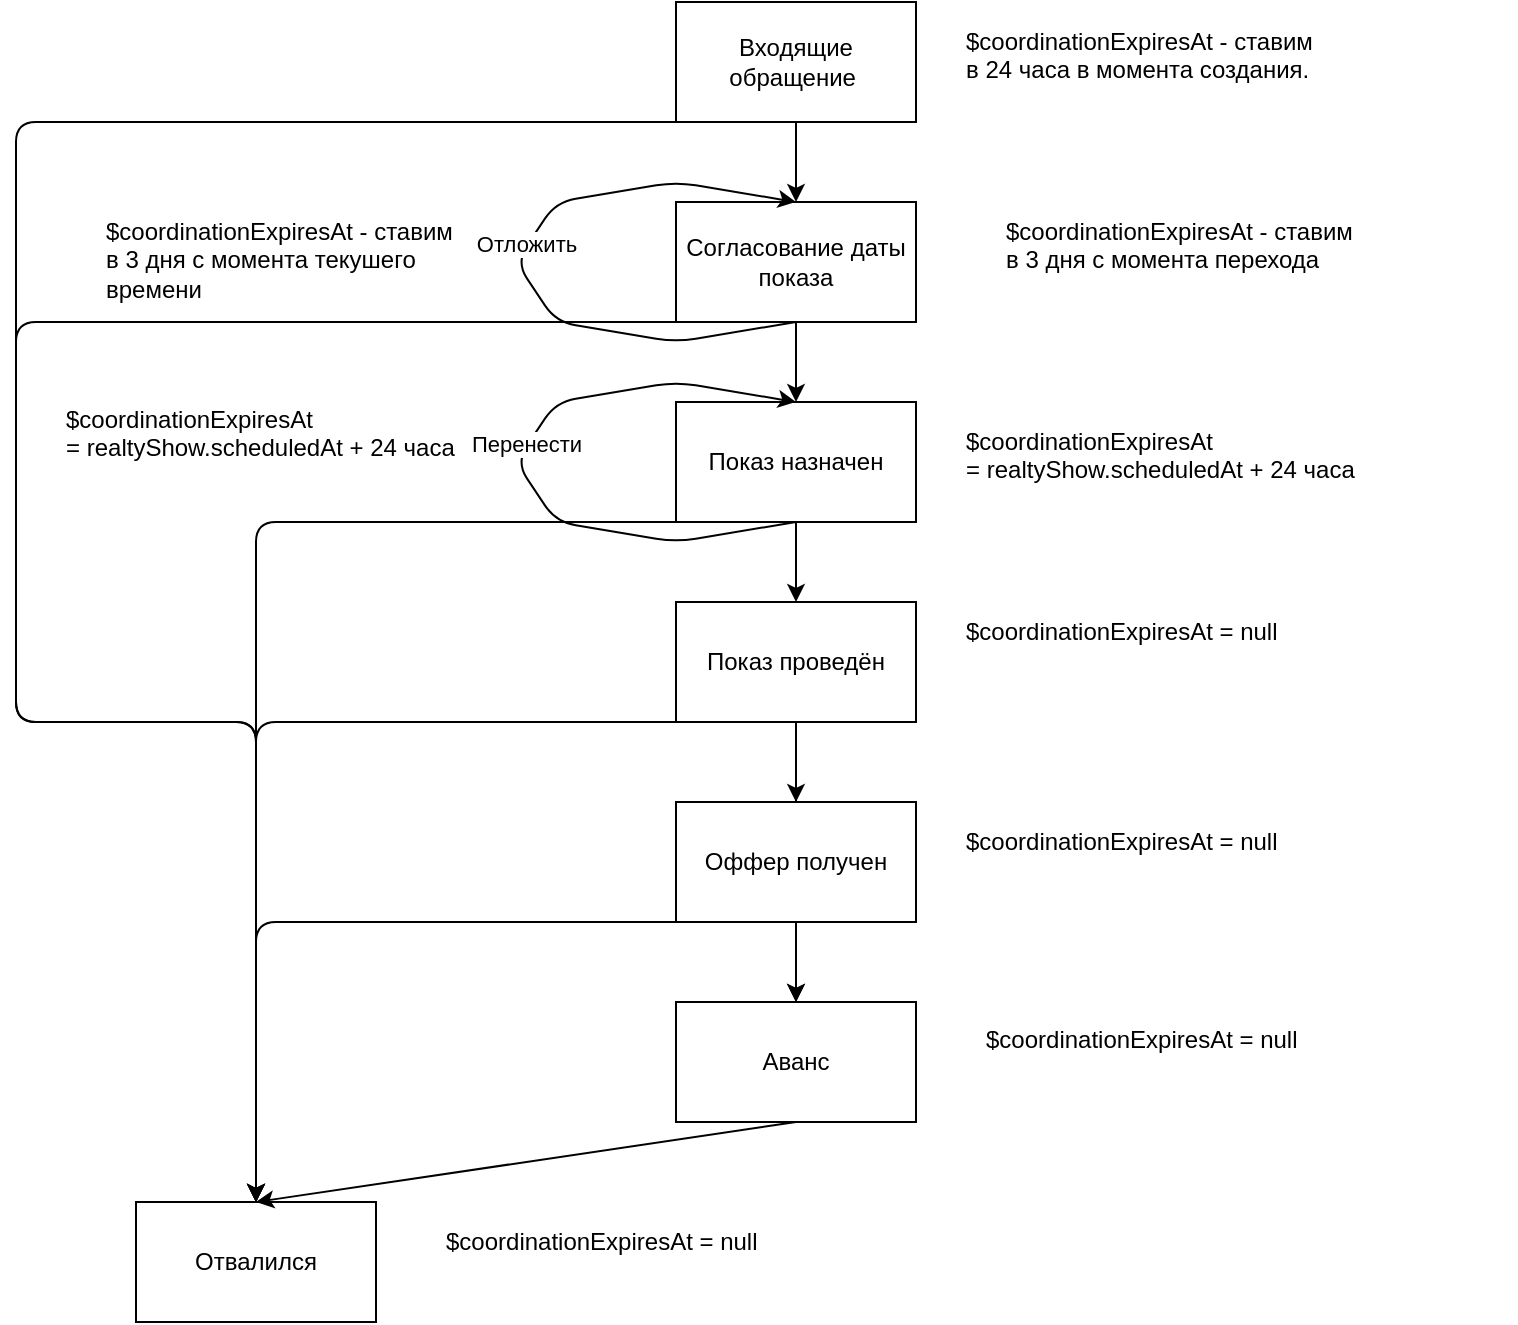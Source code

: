 <mxfile version="14.2.3" type="github">
  <diagram id="Q_xmtvUPQ6Yv9zy_9RRj" name="Page-1">
    <mxGraphModel dx="1205" dy="605" grid="1" gridSize="10" guides="1" tooltips="1" connect="1" arrows="1" fold="1" page="1" pageScale="1" pageWidth="850" pageHeight="1100" math="0" shadow="0">
      <root>
        <mxCell id="0" />
        <mxCell id="1" parent="0" />
        <mxCell id="04Uxs3DeIcLFDnEtFiIm-1" value="Входящие обращение&amp;nbsp;" style="rounded=0;whiteSpace=wrap;html=1;" vertex="1" parent="1">
          <mxGeometry x="350" y="40" width="120" height="60" as="geometry" />
        </mxCell>
        <mxCell id="04Uxs3DeIcLFDnEtFiIm-2" value="Согласование даты показа" style="rounded=0;whiteSpace=wrap;html=1;" vertex="1" parent="1">
          <mxGeometry x="350" y="140" width="120" height="60" as="geometry" />
        </mxCell>
        <mxCell id="04Uxs3DeIcLFDnEtFiIm-6" value="" style="endArrow=classic;html=1;exitX=0.5;exitY=1;exitDx=0;exitDy=0;entryX=0.5;entryY=0;entryDx=0;entryDy=0;" edge="1" parent="1" source="04Uxs3DeIcLFDnEtFiIm-1" target="04Uxs3DeIcLFDnEtFiIm-2">
          <mxGeometry width="50" height="50" relative="1" as="geometry">
            <mxPoint x="210" y="150" as="sourcePoint" />
            <mxPoint x="260" y="100" as="targetPoint" />
          </mxGeometry>
        </mxCell>
        <mxCell id="04Uxs3DeIcLFDnEtFiIm-7" value="Показ назначен" style="rounded=0;whiteSpace=wrap;html=1;" vertex="1" parent="1">
          <mxGeometry x="350" y="240" width="120" height="60" as="geometry" />
        </mxCell>
        <mxCell id="04Uxs3DeIcLFDnEtFiIm-8" value="" style="endArrow=classic;html=1;exitX=0.5;exitY=1;exitDx=0;exitDy=0;entryX=0.5;entryY=0;entryDx=0;entryDy=0;" edge="1" parent="1" target="04Uxs3DeIcLFDnEtFiIm-7">
          <mxGeometry width="50" height="50" relative="1" as="geometry">
            <mxPoint x="410" y="200" as="sourcePoint" />
            <mxPoint x="260" y="200" as="targetPoint" />
          </mxGeometry>
        </mxCell>
        <mxCell id="04Uxs3DeIcLFDnEtFiIm-43" style="edgeStyle=orthogonalEdgeStyle;rounded=0;orthogonalLoop=1;jettySize=auto;html=1;" edge="1" parent="1" source="04Uxs3DeIcLFDnEtFiIm-13" target="04Uxs3DeIcLFDnEtFiIm-17">
          <mxGeometry relative="1" as="geometry" />
        </mxCell>
        <mxCell id="04Uxs3DeIcLFDnEtFiIm-13" value="Показ проведён" style="rounded=0;whiteSpace=wrap;html=1;" vertex="1" parent="1">
          <mxGeometry x="350" y="340" width="120" height="60" as="geometry" />
        </mxCell>
        <mxCell id="04Uxs3DeIcLFDnEtFiIm-14" value="" style="endArrow=classic;html=1;exitX=0.5;exitY=1;exitDx=0;exitDy=0;entryX=0.5;entryY=0;entryDx=0;entryDy=0;" edge="1" parent="1" target="04Uxs3DeIcLFDnEtFiIm-13">
          <mxGeometry width="50" height="50" relative="1" as="geometry">
            <mxPoint x="410" y="300" as="sourcePoint" />
            <mxPoint x="260" y="300" as="targetPoint" />
          </mxGeometry>
        </mxCell>
        <mxCell id="04Uxs3DeIcLFDnEtFiIm-15" value="Оффер получен" style="rounded=0;whiteSpace=wrap;html=1;" vertex="1" parent="1">
          <mxGeometry x="350" y="440" width="120" height="60" as="geometry" />
        </mxCell>
        <mxCell id="04Uxs3DeIcLFDnEtFiIm-16" value="" style="endArrow=classic;html=1;exitX=0.5;exitY=1;exitDx=0;exitDy=0;entryX=0.5;entryY=0;entryDx=0;entryDy=0;" edge="1" parent="1" target="04Uxs3DeIcLFDnEtFiIm-15">
          <mxGeometry width="50" height="50" relative="1" as="geometry">
            <mxPoint x="410" y="400" as="sourcePoint" />
            <mxPoint x="260" y="400" as="targetPoint" />
          </mxGeometry>
        </mxCell>
        <mxCell id="04Uxs3DeIcLFDnEtFiIm-17" value="Аванс" style="rounded=0;whiteSpace=wrap;html=1;" vertex="1" parent="1">
          <mxGeometry x="350" y="540" width="120" height="60" as="geometry" />
        </mxCell>
        <mxCell id="04Uxs3DeIcLFDnEtFiIm-18" value="" style="endArrow=classic;html=1;exitX=0.5;exitY=1;exitDx=0;exitDy=0;entryX=0.5;entryY=0;entryDx=0;entryDy=0;" edge="1" parent="1" target="04Uxs3DeIcLFDnEtFiIm-17">
          <mxGeometry width="50" height="50" relative="1" as="geometry">
            <mxPoint x="410" y="500.0" as="sourcePoint" />
            <mxPoint x="260" y="500" as="targetPoint" />
          </mxGeometry>
        </mxCell>
        <mxCell id="04Uxs3DeIcLFDnEtFiIm-19" value="Отвалился" style="rounded=0;whiteSpace=wrap;html=1;" vertex="1" parent="1">
          <mxGeometry x="80" y="640" width="120" height="60" as="geometry" />
        </mxCell>
        <mxCell id="04Uxs3DeIcLFDnEtFiIm-20" value="" style="endArrow=classic;html=1;exitX=0.5;exitY=1;exitDx=0;exitDy=0;entryX=0.5;entryY=0;entryDx=0;entryDy=0;" edge="1" parent="1" target="04Uxs3DeIcLFDnEtFiIm-19">
          <mxGeometry width="50" height="50" relative="1" as="geometry">
            <mxPoint x="410" y="600.0" as="sourcePoint" />
            <mxPoint x="260" y="600" as="targetPoint" />
          </mxGeometry>
        </mxCell>
        <mxCell id="04Uxs3DeIcLFDnEtFiIm-23" value="&lt;p&gt;$coordinationExpiresAt - ставим в 24 часа в момента создания.&lt;/p&gt;" style="text;html=1;strokeColor=none;fillColor=none;spacing=5;spacingTop=-20;whiteSpace=wrap;overflow=hidden;rounded=0;" vertex="1" parent="1">
          <mxGeometry x="490" y="51" width="190" height="49" as="geometry" />
        </mxCell>
        <mxCell id="04Uxs3DeIcLFDnEtFiIm-26" value="&lt;p&gt;$coordinationExpiresAt - ставим в 3 дня с момента перехода&lt;/p&gt;" style="text;html=1;strokeColor=none;fillColor=none;spacing=5;spacingTop=-20;whiteSpace=wrap;overflow=hidden;rounded=0;" vertex="1" parent="1">
          <mxGeometry x="510" y="145.5" width="190" height="49" as="geometry" />
        </mxCell>
        <mxCell id="04Uxs3DeIcLFDnEtFiIm-27" value="" style="endArrow=classic;html=1;exitX=0.5;exitY=1;exitDx=0;exitDy=0;" edge="1" parent="1" source="04Uxs3DeIcLFDnEtFiIm-2">
          <mxGeometry width="50" height="50" relative="1" as="geometry">
            <mxPoint x="290" y="280" as="sourcePoint" />
            <mxPoint x="410" y="140" as="targetPoint" />
            <Array as="points">
              <mxPoint x="350" y="210" />
              <mxPoint x="290" y="200" />
              <mxPoint x="270" y="170" />
              <mxPoint x="290" y="140" />
              <mxPoint x="350" y="130" />
            </Array>
          </mxGeometry>
        </mxCell>
        <mxCell id="04Uxs3DeIcLFDnEtFiIm-28" value="Отложить" style="edgeLabel;html=1;align=center;verticalAlign=middle;resizable=0;points=[];" vertex="1" connectable="0" parent="04Uxs3DeIcLFDnEtFiIm-27">
          <mxGeometry x="0.068" y="1" relative="1" as="geometry">
            <mxPoint as="offset" />
          </mxGeometry>
        </mxCell>
        <mxCell id="04Uxs3DeIcLFDnEtFiIm-29" value="&lt;p&gt;$coordinationExpiresAt - ставим в 3 дня с момента текушего времени&lt;/p&gt;" style="text;html=1;strokeColor=none;fillColor=none;spacing=5;spacingTop=-20;whiteSpace=wrap;overflow=hidden;rounded=0;" vertex="1" parent="1">
          <mxGeometry x="60" y="145.5" width="190" height="49" as="geometry" />
        </mxCell>
        <mxCell id="04Uxs3DeIcLFDnEtFiIm-30" value="&lt;p&gt;$coordinationExpiresAt =&amp;nbsp;&lt;span&gt;realtyShow.scheduledAt + 24 часа&amp;nbsp;&lt;/span&gt;&lt;/p&gt;" style="text;html=1;strokeColor=none;fillColor=none;spacing=5;spacingTop=-20;whiteSpace=wrap;overflow=hidden;rounded=0;" vertex="1" parent="1">
          <mxGeometry x="490" y="251" width="270" height="49" as="geometry" />
        </mxCell>
        <mxCell id="04Uxs3DeIcLFDnEtFiIm-31" value="" style="endArrow=classic;html=1;exitX=0.5;exitY=1;exitDx=0;exitDy=0;" edge="1" parent="1">
          <mxGeometry width="50" height="50" relative="1" as="geometry">
            <mxPoint x="410" y="300" as="sourcePoint" />
            <mxPoint x="410" y="240" as="targetPoint" />
            <Array as="points">
              <mxPoint x="350" y="310" />
              <mxPoint x="290" y="300" />
              <mxPoint x="270" y="270" />
              <mxPoint x="290" y="240" />
              <mxPoint x="350" y="230" />
            </Array>
          </mxGeometry>
        </mxCell>
        <mxCell id="04Uxs3DeIcLFDnEtFiIm-32" value="Перенести" style="edgeLabel;html=1;align=center;verticalAlign=middle;resizable=0;points=[];" vertex="1" connectable="0" parent="04Uxs3DeIcLFDnEtFiIm-31">
          <mxGeometry x="0.068" y="1" relative="1" as="geometry">
            <mxPoint as="offset" />
          </mxGeometry>
        </mxCell>
        <mxCell id="04Uxs3DeIcLFDnEtFiIm-33" value="&lt;p&gt;$coordinationExpiresAt =&amp;nbsp;&lt;span&gt;realtyShow.scheduledAt + 24 часа&amp;nbsp;&lt;/span&gt;&lt;/p&gt;" style="text;html=1;strokeColor=none;fillColor=none;spacing=5;spacingTop=-20;whiteSpace=wrap;overflow=hidden;rounded=0;" vertex="1" parent="1">
          <mxGeometry x="40" y="240" width="210" height="49" as="geometry" />
        </mxCell>
        <mxCell id="04Uxs3DeIcLFDnEtFiIm-34" value="&lt;p&gt;$coordinationExpiresAt = null&lt;/p&gt;" style="text;html=1;strokeColor=none;fillColor=none;spacing=5;spacingTop=-20;whiteSpace=wrap;overflow=hidden;rounded=0;" vertex="1" parent="1">
          <mxGeometry x="490" y="345.5" width="270" height="49" as="geometry" />
        </mxCell>
        <mxCell id="04Uxs3DeIcLFDnEtFiIm-35" value="&lt;p&gt;$coordinationExpiresAt = null&lt;/p&gt;" style="text;html=1;strokeColor=none;fillColor=none;spacing=5;spacingTop=-20;whiteSpace=wrap;overflow=hidden;rounded=0;" vertex="1" parent="1">
          <mxGeometry x="490" y="451" width="270" height="49" as="geometry" />
        </mxCell>
        <mxCell id="04Uxs3DeIcLFDnEtFiIm-36" value="&lt;p&gt;$coordinationExpiresAt = null&lt;/p&gt;" style="text;html=1;strokeColor=none;fillColor=none;spacing=5;spacingTop=-20;whiteSpace=wrap;overflow=hidden;rounded=0;" vertex="1" parent="1">
          <mxGeometry x="500" y="550" width="270" height="49" as="geometry" />
        </mxCell>
        <mxCell id="04Uxs3DeIcLFDnEtFiIm-37" value="&lt;p&gt;$coordinationExpiresAt = null&lt;/p&gt;" style="text;html=1;strokeColor=none;fillColor=none;spacing=5;spacingTop=-20;whiteSpace=wrap;overflow=hidden;rounded=0;" vertex="1" parent="1">
          <mxGeometry x="230" y="651" width="270" height="49" as="geometry" />
        </mxCell>
        <mxCell id="04Uxs3DeIcLFDnEtFiIm-38" value="" style="endArrow=classic;html=1;exitX=0.5;exitY=1;exitDx=0;exitDy=0;" edge="1" parent="1" source="04Uxs3DeIcLFDnEtFiIm-15">
          <mxGeometry width="50" height="50" relative="1" as="geometry">
            <mxPoint x="140" y="500" as="sourcePoint" />
            <mxPoint x="140" y="640" as="targetPoint" />
            <Array as="points">
              <mxPoint x="140" y="500" />
            </Array>
          </mxGeometry>
        </mxCell>
        <mxCell id="04Uxs3DeIcLFDnEtFiIm-39" value="" style="endArrow=classic;html=1;" edge="1" parent="1">
          <mxGeometry width="50" height="50" relative="1" as="geometry">
            <mxPoint x="410" y="400" as="sourcePoint" />
            <mxPoint x="140" y="640.0" as="targetPoint" />
            <Array as="points">
              <mxPoint x="140" y="400" />
            </Array>
          </mxGeometry>
        </mxCell>
        <mxCell id="04Uxs3DeIcLFDnEtFiIm-40" value="" style="endArrow=classic;html=1;" edge="1" parent="1">
          <mxGeometry width="50" height="50" relative="1" as="geometry">
            <mxPoint x="410" y="300" as="sourcePoint" />
            <mxPoint x="140" y="640.0" as="targetPoint" />
            <Array as="points">
              <mxPoint x="140" y="300" />
            </Array>
          </mxGeometry>
        </mxCell>
        <mxCell id="04Uxs3DeIcLFDnEtFiIm-41" value="" style="endArrow=classic;html=1;entryX=0.5;entryY=0;entryDx=0;entryDy=0;exitX=0.5;exitY=1;exitDx=0;exitDy=0;" edge="1" parent="1" source="04Uxs3DeIcLFDnEtFiIm-2" target="04Uxs3DeIcLFDnEtFiIm-19">
          <mxGeometry width="50" height="50" relative="1" as="geometry">
            <mxPoint x="360" y="300" as="sourcePoint" />
            <mxPoint x="90" y="640" as="targetPoint" />
            <Array as="points">
              <mxPoint x="20" y="200" />
              <mxPoint x="20" y="400" />
              <mxPoint x="140" y="400" />
            </Array>
          </mxGeometry>
        </mxCell>
        <mxCell id="04Uxs3DeIcLFDnEtFiIm-44" value="" style="endArrow=classic;html=1;entryX=0.5;entryY=0;entryDx=0;entryDy=0;" edge="1" parent="1">
          <mxGeometry width="50" height="50" relative="1" as="geometry">
            <mxPoint x="410" y="100" as="sourcePoint" />
            <mxPoint x="140" y="640" as="targetPoint" />
            <Array as="points">
              <mxPoint x="20" y="100" />
              <mxPoint x="20" y="400" />
              <mxPoint x="140" y="400" />
            </Array>
          </mxGeometry>
        </mxCell>
      </root>
    </mxGraphModel>
  </diagram>
</mxfile>

